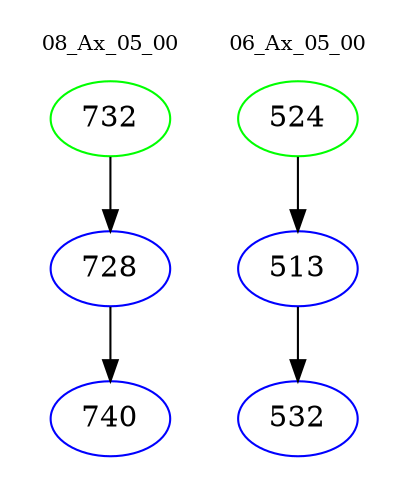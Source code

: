 digraph{
subgraph cluster_0 {
color = white
label = "08_Ax_05_00";
fontsize=10;
T0_732 [label="732", color="green"]
T0_732 -> T0_728 [color="black"]
T0_728 [label="728", color="blue"]
T0_728 -> T0_740 [color="black"]
T0_740 [label="740", color="blue"]
}
subgraph cluster_1 {
color = white
label = "06_Ax_05_00";
fontsize=10;
T1_524 [label="524", color="green"]
T1_524 -> T1_513 [color="black"]
T1_513 [label="513", color="blue"]
T1_513 -> T1_532 [color="black"]
T1_532 [label="532", color="blue"]
}
}
